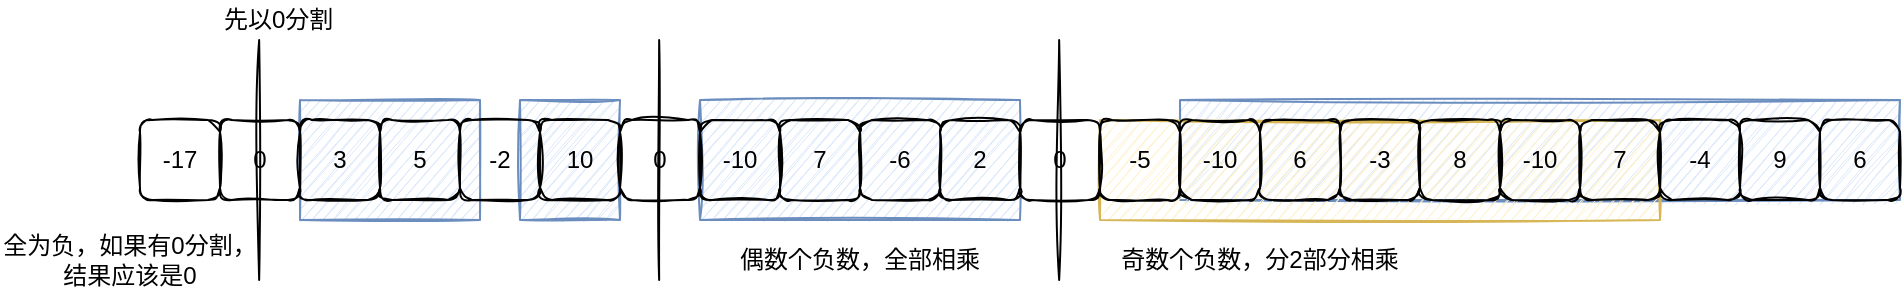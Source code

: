 <mxfile version="14.6.13" type="device"><diagram id="-WE_-LAucKhAJmEtMPgB" name="第 1 页"><mxGraphModel dx="1621" dy="466" grid="1" gridSize="10" guides="1" tooltips="1" connect="1" arrows="1" fold="1" page="1" pageScale="1" pageWidth="850" pageHeight="1100" math="0" shadow="0"><root><mxCell id="0"/><mxCell id="1" parent="0"/><mxCell id="v3RYaqy_rNEaTYLSc-Yr-32" value="" style="rounded=0;whiteSpace=wrap;html=1;sketch=1;fillColor=#dae8fc;strokeColor=#6c8ebf;" parent="1" vertex="1"><mxGeometry x="80" y="70" width="90" height="60" as="geometry"/></mxCell><mxCell id="v3RYaqy_rNEaTYLSc-Yr-33" value="" style="rounded=0;whiteSpace=wrap;html=1;sketch=1;fillColor=#dae8fc;strokeColor=#6c8ebf;" parent="1" vertex="1"><mxGeometry x="190" y="70" width="50" height="60" as="geometry"/></mxCell><mxCell id="v3RYaqy_rNEaTYLSc-Yr-34" value="" style="rounded=0;whiteSpace=wrap;html=1;sketch=1;fillColor=#dae8fc;strokeColor=#6c8ebf;" parent="1" vertex="1"><mxGeometry x="280" y="70" width="160" height="60" as="geometry"/></mxCell><mxCell id="v3RYaqy_rNEaTYLSc-Yr-35" value="" style="rounded=0;whiteSpace=wrap;html=1;sketch=1;fillColor=#dae8fc;strokeColor=#6c8ebf;" parent="1" vertex="1"><mxGeometry x="520" y="70" width="360" height="50" as="geometry"/></mxCell><mxCell id="v3RYaqy_rNEaTYLSc-Yr-36" value="" style="rounded=0;whiteSpace=wrap;html=1;sketch=1;fillColor=#fff2cc;strokeColor=#d6b656;" parent="1" vertex="1"><mxGeometry x="480" y="80" width="280" height="50" as="geometry"/></mxCell><mxCell id="v3RYaqy_rNEaTYLSc-Yr-5" value="3" style="rounded=1;whiteSpace=wrap;html=1;fillColor=none;sketch=1;" parent="1" vertex="1"><mxGeometry x="80" y="80" width="40" height="40" as="geometry"/></mxCell><mxCell id="v3RYaqy_rNEaTYLSc-Yr-6" value="5" style="rounded=1;whiteSpace=wrap;html=1;fillColor=none;sketch=1;" parent="1" vertex="1"><mxGeometry x="120" y="80" width="40" height="40" as="geometry"/></mxCell><mxCell id="v3RYaqy_rNEaTYLSc-Yr-7" value="10" style="rounded=1;whiteSpace=wrap;html=1;fillColor=none;sketch=1;" parent="1" vertex="1"><mxGeometry x="200" y="80" width="40" height="40" as="geometry"/></mxCell><mxCell id="v3RYaqy_rNEaTYLSc-Yr-8" value="-2" style="rounded=1;whiteSpace=wrap;html=1;fillColor=none;sketch=1;" parent="1" vertex="1"><mxGeometry x="160" y="80" width="40" height="40" as="geometry"/></mxCell><mxCell id="v3RYaqy_rNEaTYLSc-Yr-9" value="0" style="rounded=1;whiteSpace=wrap;html=1;fillColor=none;sketch=1;" parent="1" vertex="1"><mxGeometry x="240" y="80" width="40" height="40" as="geometry"/></mxCell><mxCell id="v3RYaqy_rNEaTYLSc-Yr-10" value="-10" style="rounded=1;whiteSpace=wrap;html=1;fillColor=none;sketch=1;" parent="1" vertex="1"><mxGeometry x="280" y="80" width="40" height="40" as="geometry"/></mxCell><mxCell id="v3RYaqy_rNEaTYLSc-Yr-11" value="-6" style="rounded=1;whiteSpace=wrap;html=1;fillColor=none;sketch=1;" parent="1" vertex="1"><mxGeometry x="360" y="80" width="40" height="40" as="geometry"/></mxCell><mxCell id="v3RYaqy_rNEaTYLSc-Yr-12" value="-5" style="rounded=1;whiteSpace=wrap;html=1;fillColor=none;sketch=1;" parent="1" vertex="1"><mxGeometry x="480" y="80" width="40" height="40" as="geometry"/></mxCell><mxCell id="v3RYaqy_rNEaTYLSc-Yr-13" value="-10" style="rounded=1;whiteSpace=wrap;html=1;fillColor=none;sketch=1;" parent="1" vertex="1"><mxGeometry x="520" y="80" width="40" height="40" as="geometry"/></mxCell><mxCell id="v3RYaqy_rNEaTYLSc-Yr-14" value="6" style="rounded=1;whiteSpace=wrap;html=1;fillColor=none;sketch=1;" parent="1" vertex="1"><mxGeometry x="560" y="80" width="40" height="40" as="geometry"/></mxCell><mxCell id="v3RYaqy_rNEaTYLSc-Yr-15" value="-3" style="rounded=1;whiteSpace=wrap;html=1;fillColor=none;sketch=1;" parent="1" vertex="1"><mxGeometry x="600" y="80" width="40" height="40" as="geometry"/></mxCell><mxCell id="v3RYaqy_rNEaTYLSc-Yr-16" value="8" style="rounded=1;whiteSpace=wrap;html=1;fillColor=none;sketch=1;" parent="1" vertex="1"><mxGeometry x="640" y="80" width="40" height="40" as="geometry"/></mxCell><mxCell id="v3RYaqy_rNEaTYLSc-Yr-17" value="7" style="rounded=1;whiteSpace=wrap;html=1;fillColor=none;sketch=1;" parent="1" vertex="1"><mxGeometry x="720" y="80" width="40" height="40" as="geometry"/></mxCell><mxCell id="v3RYaqy_rNEaTYLSc-Yr-18" value="-10" style="rounded=1;whiteSpace=wrap;html=1;fillColor=none;sketch=1;" parent="1" vertex="1"><mxGeometry x="680" y="80" width="40" height="40" as="geometry"/></mxCell><mxCell id="v3RYaqy_rNEaTYLSc-Yr-19" value="-4" style="rounded=1;whiteSpace=wrap;html=1;fillColor=none;sketch=1;" parent="1" vertex="1"><mxGeometry x="760" y="80" width="40" height="40" as="geometry"/></mxCell><mxCell id="v3RYaqy_rNEaTYLSc-Yr-20" value="9" style="rounded=1;whiteSpace=wrap;html=1;fillColor=none;sketch=1;" parent="1" vertex="1"><mxGeometry x="800" y="80" width="40" height="40" as="geometry"/></mxCell><mxCell id="v3RYaqy_rNEaTYLSc-Yr-21" value="6" style="rounded=1;whiteSpace=wrap;html=1;fillColor=none;sketch=1;" parent="1" vertex="1"><mxGeometry x="840" y="80" width="40" height="40" as="geometry"/></mxCell><mxCell id="v3RYaqy_rNEaTYLSc-Yr-25" value="" style="endArrow=none;html=1;sketch=1;" parent="1" edge="1"><mxGeometry width="50" height="50" relative="1" as="geometry"><mxPoint x="259.58" y="160" as="sourcePoint"/><mxPoint x="259.58" y="40" as="targetPoint"/></mxGeometry></mxCell><mxCell id="v3RYaqy_rNEaTYLSc-Yr-26" value="0" style="rounded=1;whiteSpace=wrap;html=1;fillColor=none;sketch=1;" parent="1" vertex="1"><mxGeometry x="440" y="80" width="40" height="40" as="geometry"/></mxCell><mxCell id="v3RYaqy_rNEaTYLSc-Yr-27" value="" style="endArrow=none;html=1;sketch=1;" parent="1" edge="1"><mxGeometry width="50" height="50" relative="1" as="geometry"><mxPoint x="459.58" y="160" as="sourcePoint"/><mxPoint x="459.58" y="40" as="targetPoint"/></mxGeometry></mxCell><mxCell id="v3RYaqy_rNEaTYLSc-Yr-28" value="7" style="rounded=1;whiteSpace=wrap;html=1;fillColor=none;sketch=1;" parent="1" vertex="1"><mxGeometry x="320" y="80" width="40" height="40" as="geometry"/></mxCell><mxCell id="v3RYaqy_rNEaTYLSc-Yr-29" value="2" style="rounded=1;whiteSpace=wrap;html=1;fillColor=none;sketch=1;" parent="1" vertex="1"><mxGeometry x="400" y="80" width="40" height="40" as="geometry"/></mxCell><mxCell id="v3RYaqy_rNEaTYLSc-Yr-38" value="先以0分割" style="text;html=1;strokeColor=none;fillColor=none;align=left;verticalAlign=middle;whiteSpace=wrap;rounded=0;sketch=1;" parent="1" vertex="1"><mxGeometry x="40" y="20" width="80" height="20" as="geometry"/></mxCell><mxCell id="v3RYaqy_rNEaTYLSc-Yr-40" value="偶数个负数，全部相乘" style="text;html=1;strokeColor=none;fillColor=none;align=center;verticalAlign=middle;whiteSpace=wrap;rounded=0;sketch=1;" parent="1" vertex="1"><mxGeometry x="280" y="140" width="160" height="20" as="geometry"/></mxCell><mxCell id="v3RYaqy_rNEaTYLSc-Yr-41" value="奇数个负数，分2部分相乘" style="text;html=1;strokeColor=none;fillColor=none;align=center;verticalAlign=middle;whiteSpace=wrap;rounded=0;sketch=1;" parent="1" vertex="1"><mxGeometry x="480" y="140" width="160" height="20" as="geometry"/></mxCell><mxCell id="v3RYaqy_rNEaTYLSc-Yr-42" value="0" style="rounded=1;whiteSpace=wrap;html=1;fillColor=none;sketch=1;" parent="1" vertex="1"><mxGeometry x="40" y="80" width="40" height="40" as="geometry"/></mxCell><mxCell id="v3RYaqy_rNEaTYLSc-Yr-43" value="" style="endArrow=none;html=1;sketch=1;" parent="1" edge="1"><mxGeometry width="50" height="50" relative="1" as="geometry"><mxPoint x="59.58" y="160" as="sourcePoint"/><mxPoint x="59.58" y="40" as="targetPoint"/></mxGeometry></mxCell><mxCell id="v3RYaqy_rNEaTYLSc-Yr-44" value="-17" style="rounded=1;whiteSpace=wrap;html=1;fillColor=none;sketch=1;" parent="1" vertex="1"><mxGeometry y="80" width="40" height="40" as="geometry"/></mxCell><mxCell id="v3RYaqy_rNEaTYLSc-Yr-45" value="全为负，如果有0分割，结果应该是0" style="text;html=1;strokeColor=none;fillColor=none;align=center;verticalAlign=middle;whiteSpace=wrap;rounded=0;sketch=1;" parent="1" vertex="1"><mxGeometry x="-70" y="140" width="130" height="20" as="geometry"/></mxCell></root></mxGraphModel></diagram></mxfile>